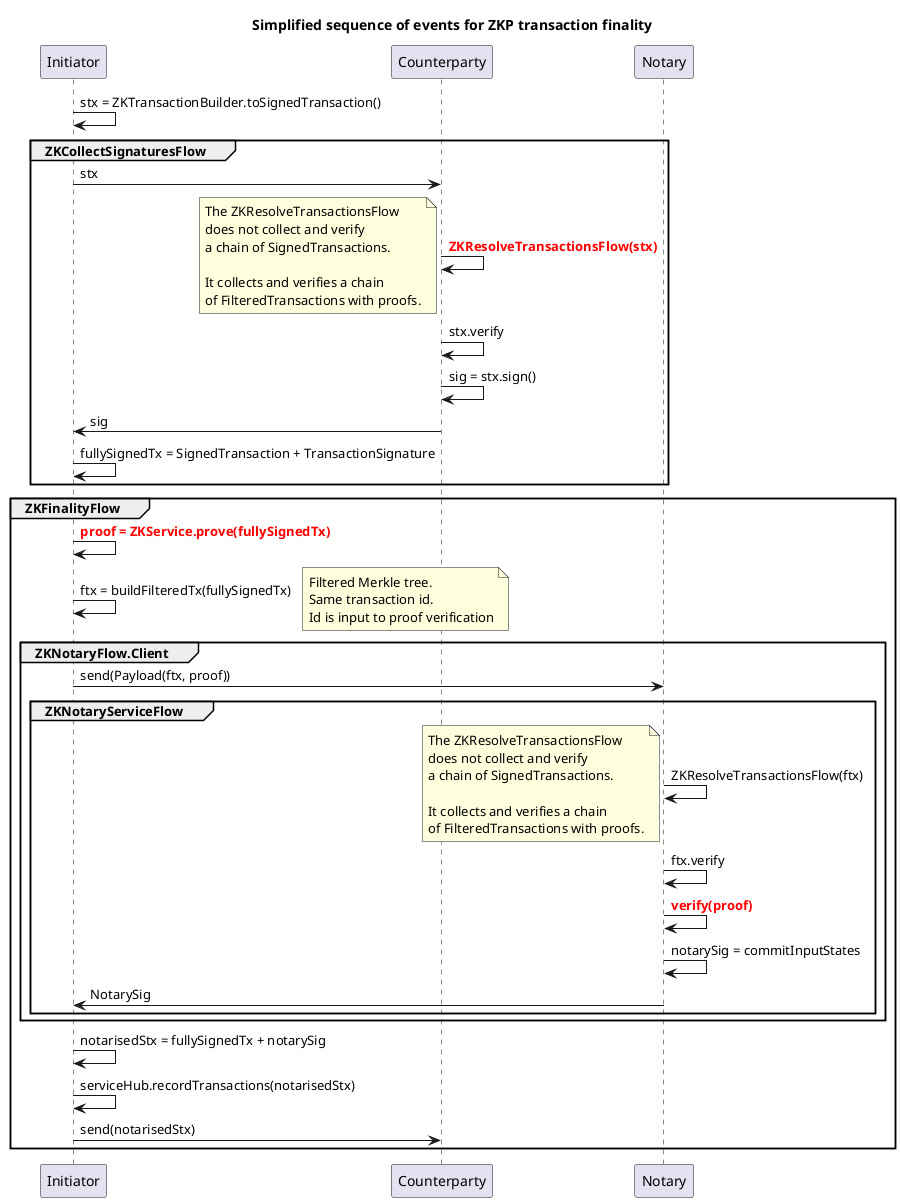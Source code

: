 @startuml
title Simplified sequence of events for ZKP transaction finality
skinparam backgroundColor white



Init as "Initiator" -> Init: stx = ZKTransactionBuilder.toSignedTransaction()
group ZKCollectSignaturesFlow
    Init -> ctp as "Counterparty": stx
    ctp -> ctp: <font color=red><b>ZKResolveTransactionsFlow(stx)</b></font>
    note left
        The ZKResolveTransactionsFlow
        does not collect and verify
        a chain of SignedTransactions.

        It collects and verifies a chain
        of FilteredTransactions with proofs.
    end note
    ctp -> ctp: stx.verify
    ctp -> ctp: sig = stx.sign()
    ctp -> Init: sig
    Init -> Init: fullySignedTx = SignedTransaction + TransactionSignature
end

group ZKFinalityFlow
    Init -> Init: <font color=red><b>proof = ZKService.prove(fullySignedTx)</b></font>
    Init -> Init: ftx = buildFilteredTx(fullySignedTx)
    note right
        Filtered Merkle tree.
        Same transaction id.
        Id is input to proof verification
    end note
    group ZKNotaryFlow.Client
        Init -> notary as "Notary":  send(Payload(ftx, proof))
        group ZKNotaryServiceFlow
            notary -> notary: ZKResolveTransactionsFlow(ftx)
            note left
                The ZKResolveTransactionsFlow
                does not collect and verify
                a chain of SignedTransactions.

                It collects and verifies a chain
                of FilteredTransactions with proofs.
            end note
            notary -> notary: ftx.verify
            notary -> notary: <font color=red><b>verify(proof)</b></font>
            notary -> notary: notarySig = commitInputStates
            notary -> Init: NotarySig
        end
    end
    Init -> Init: notarisedStx = fullySignedTx + notarySig
    Init -> Init: serviceHub.recordTransactions(notarisedStx)
    Init -> ctp: send(notarisedStx)
end
@enduml